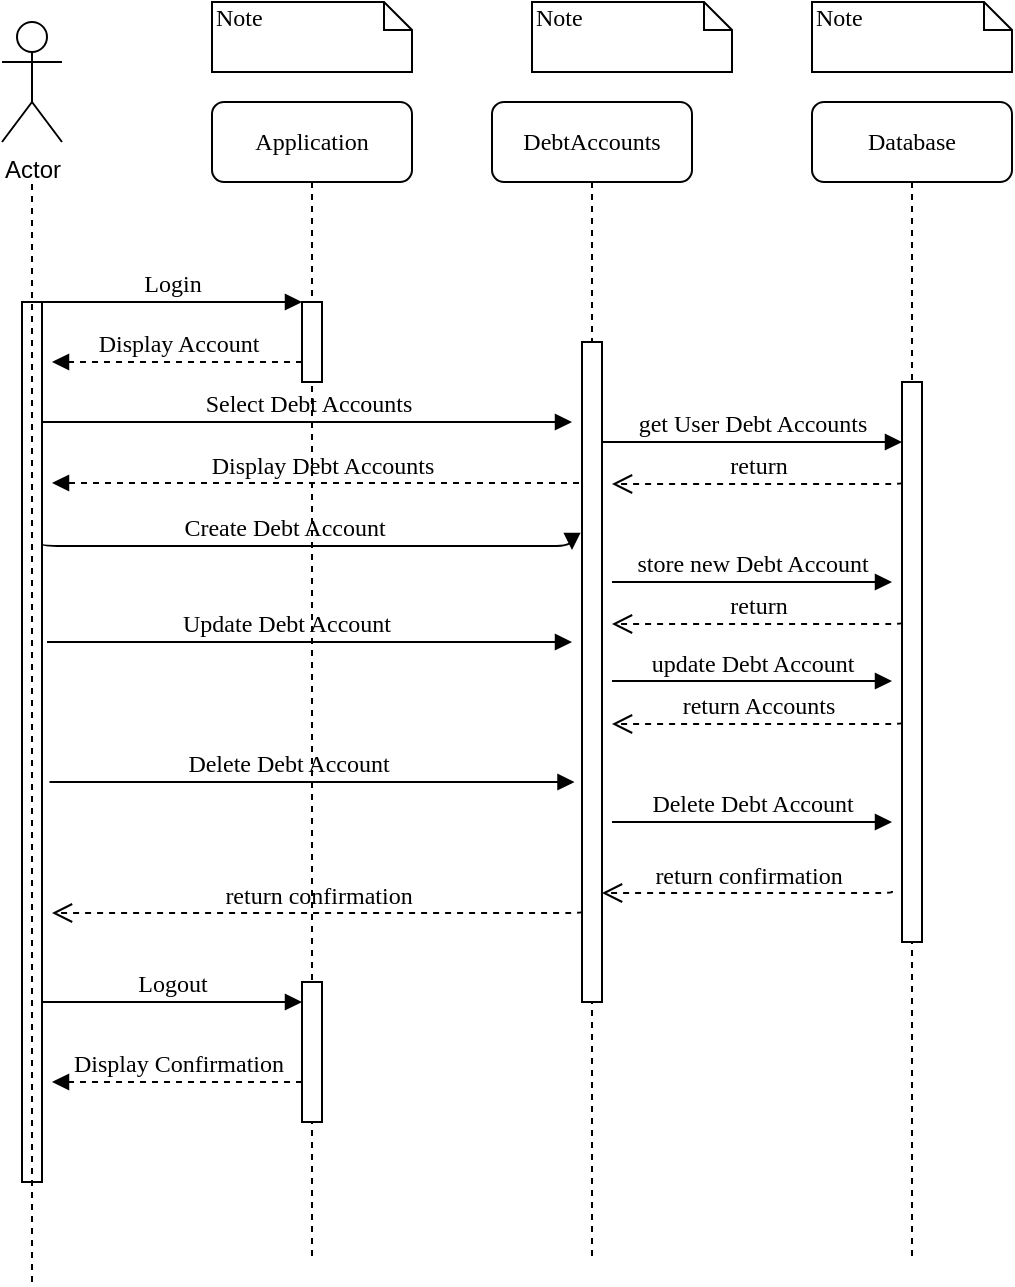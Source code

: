 <mxfile version="15.2.5" type="github">
  <diagram name="Page-1" id="13e1069c-82ec-6db2-03f1-153e76fe0fe0">
    <mxGraphModel dx="1422" dy="762" grid="1" gridSize="10" guides="1" tooltips="1" connect="1" arrows="1" fold="1" page="1" pageScale="1" pageWidth="1100" pageHeight="850" background="none" math="0" shadow="0">
      <root>
        <mxCell id="0" />
        <mxCell id="1" parent="0" />
        <mxCell id="7baba1c4bc27f4b0-2" value="Application" style="shape=umlLifeline;perimeter=lifelinePerimeter;whiteSpace=wrap;html=1;container=1;collapsible=0;recursiveResize=0;outlineConnect=0;rounded=1;shadow=0;comic=0;labelBackgroundColor=none;strokeWidth=1;fontFamily=Verdana;fontSize=12;align=center;" parent="1" vertex="1">
          <mxGeometry x="240" y="80" width="100" height="580" as="geometry" />
        </mxCell>
        <mxCell id="7baba1c4bc27f4b0-10" value="" style="html=1;points=[];perimeter=orthogonalPerimeter;rounded=0;shadow=0;comic=0;labelBackgroundColor=none;strokeWidth=1;fontFamily=Verdana;fontSize=12;align=center;" parent="7baba1c4bc27f4b0-2" vertex="1">
          <mxGeometry x="45" y="100" width="10" height="40" as="geometry" />
        </mxCell>
        <mxCell id="4TVEe99Xzf-qVYbrV3lp-6" value="Display Account" style="html=1;verticalAlign=bottom;endArrow=block;labelBackgroundColor=none;fontFamily=Verdana;fontSize=12;edgeStyle=elbowEdgeStyle;elbow=vertical;dashed=1;" edge="1" parent="7baba1c4bc27f4b0-2">
          <mxGeometry relative="1" as="geometry">
            <mxPoint x="45" y="130" as="sourcePoint" />
            <mxPoint x="-80" y="130" as="targetPoint" />
          </mxGeometry>
        </mxCell>
        <mxCell id="4TVEe99Xzf-qVYbrV3lp-9" value="Display Debt Accounts" style="html=1;verticalAlign=bottom;endArrow=block;labelBackgroundColor=none;fontFamily=Verdana;fontSize=12;edgeStyle=elbowEdgeStyle;elbow=vertical;jumpStyle=line;dashed=1;" edge="1" parent="7baba1c4bc27f4b0-2" source="7baba1c4bc27f4b0-3">
          <mxGeometry relative="1" as="geometry">
            <mxPoint x="205" y="190" as="sourcePoint" />
            <mxPoint x="-80" y="190.5" as="targetPoint" />
          </mxGeometry>
        </mxCell>
        <mxCell id="4TVEe99Xzf-qVYbrV3lp-13" value="Update Debt Account" style="html=1;verticalAlign=bottom;endArrow=block;labelBackgroundColor=none;fontFamily=Verdana;fontSize=12;edgeStyle=elbowEdgeStyle;elbow=vertical;" edge="1" parent="7baba1c4bc27f4b0-2">
          <mxGeometry x="-0.088" relative="1" as="geometry">
            <mxPoint x="-82.5" y="270" as="sourcePoint" />
            <mxPoint x="180" y="270" as="targetPoint" />
            <mxPoint as="offset" />
          </mxGeometry>
        </mxCell>
        <mxCell id="4TVEe99Xzf-qVYbrV3lp-20" value="return confirmation" style="html=1;verticalAlign=bottom;endArrow=open;dashed=1;endSize=8;labelBackgroundColor=none;fontFamily=Verdana;fontSize=12;edgeStyle=elbowEdgeStyle;elbow=vertical;" edge="1" parent="7baba1c4bc27f4b0-2">
          <mxGeometry relative="1" as="geometry">
            <mxPoint x="-80" y="406" as="targetPoint" />
            <Array as="points">
              <mxPoint x="40" y="405.5" />
              <mxPoint x="130" y="404.5" />
              <mxPoint x="160" y="404.5" />
            </Array>
            <mxPoint x="185" y="404.5" as="sourcePoint" />
          </mxGeometry>
        </mxCell>
        <mxCell id="4TVEe99Xzf-qVYbrV3lp-21" value="" style="html=1;points=[];perimeter=orthogonalPerimeter;rounded=0;shadow=0;comic=0;labelBackgroundColor=none;strokeWidth=1;fontFamily=Verdana;fontSize=12;align=center;" vertex="1" parent="7baba1c4bc27f4b0-2">
          <mxGeometry x="45" y="440" width="10" height="70" as="geometry" />
        </mxCell>
        <mxCell id="4TVEe99Xzf-qVYbrV3lp-22" value="Logout" style="html=1;verticalAlign=bottom;endArrow=block;entryX=0;entryY=0;labelBackgroundColor=none;fontFamily=Verdana;fontSize=12;edgeStyle=elbowEdgeStyle;elbow=vertical;" edge="1" parent="7baba1c4bc27f4b0-2">
          <mxGeometry relative="1" as="geometry">
            <mxPoint x="-85" y="450" as="sourcePoint" />
            <mxPoint x="45" y="450" as="targetPoint" />
          </mxGeometry>
        </mxCell>
        <mxCell id="4TVEe99Xzf-qVYbrV3lp-23" value="Display Confirmation" style="html=1;verticalAlign=bottom;endArrow=block;labelBackgroundColor=none;fontFamily=Verdana;fontSize=12;edgeStyle=elbowEdgeStyle;elbow=vertical;dashed=1;" edge="1" parent="7baba1c4bc27f4b0-2">
          <mxGeometry relative="1" as="geometry">
            <mxPoint x="45" y="490" as="sourcePoint" />
            <mxPoint x="-80" y="490" as="targetPoint" />
          </mxGeometry>
        </mxCell>
        <mxCell id="7baba1c4bc27f4b0-3" value="DebtAccounts" style="shape=umlLifeline;perimeter=lifelinePerimeter;whiteSpace=wrap;html=1;container=1;collapsible=0;recursiveResize=0;outlineConnect=0;rounded=1;shadow=0;comic=0;labelBackgroundColor=none;strokeWidth=1;fontFamily=Verdana;fontSize=12;align=center;" parent="1" vertex="1">
          <mxGeometry x="380" y="80" width="100" height="580" as="geometry" />
        </mxCell>
        <mxCell id="7baba1c4bc27f4b0-13" value="" style="html=1;points=[];perimeter=orthogonalPerimeter;rounded=0;shadow=0;comic=0;labelBackgroundColor=none;strokeWidth=1;fontFamily=Verdana;fontSize=12;align=center;" parent="7baba1c4bc27f4b0-3" vertex="1">
          <mxGeometry x="45" y="120" width="10" height="330" as="geometry" />
        </mxCell>
        <mxCell id="4TVEe99Xzf-qVYbrV3lp-12" value="store new Debt Account" style="html=1;verticalAlign=bottom;endArrow=block;labelBackgroundColor=none;fontFamily=Verdana;fontSize=12;edgeStyle=elbowEdgeStyle;elbow=vertical;" edge="1" parent="7baba1c4bc27f4b0-3">
          <mxGeometry relative="1" as="geometry">
            <mxPoint x="60" y="240" as="sourcePoint" />
            <Array as="points">
              <mxPoint x="175" y="240" />
              <mxPoint x="85" y="210" />
            </Array>
            <mxPoint x="200" y="240" as="targetPoint" />
          </mxGeometry>
        </mxCell>
        <mxCell id="4TVEe99Xzf-qVYbrV3lp-18" value="Delete Debt Account" style="html=1;verticalAlign=bottom;endArrow=block;labelBackgroundColor=none;fontFamily=Verdana;fontSize=12;edgeStyle=elbowEdgeStyle;elbow=vertical;" edge="1" parent="7baba1c4bc27f4b0-3">
          <mxGeometry relative="1" as="geometry">
            <mxPoint x="60" y="360" as="sourcePoint" />
            <Array as="points">
              <mxPoint x="175" y="360" />
              <mxPoint x="85" y="330" />
            </Array>
            <mxPoint x="200" y="360" as="targetPoint" />
          </mxGeometry>
        </mxCell>
        <mxCell id="7baba1c4bc27f4b0-4" value="Database" style="shape=umlLifeline;perimeter=lifelinePerimeter;whiteSpace=wrap;html=1;container=1;collapsible=0;recursiveResize=0;outlineConnect=0;rounded=1;shadow=0;comic=0;labelBackgroundColor=none;strokeWidth=1;fontFamily=Verdana;fontSize=12;align=center;" parent="1" vertex="1">
          <mxGeometry x="540" y="80" width="100" height="580" as="geometry" />
        </mxCell>
        <mxCell id="4TVEe99Xzf-qVYbrV3lp-11" value="return" style="html=1;verticalAlign=bottom;endArrow=open;dashed=1;endSize=8;labelBackgroundColor=none;fontFamily=Verdana;fontSize=12;edgeStyle=elbowEdgeStyle;elbow=vertical;" edge="1" parent="7baba1c4bc27f4b0-4">
          <mxGeometry relative="1" as="geometry">
            <mxPoint x="-100" y="191" as="targetPoint" />
            <Array as="points">
              <mxPoint x="-100" y="191" />
              <mxPoint x="-10" y="190" />
              <mxPoint x="20" y="190" />
            </Array>
            <mxPoint x="45" y="190" as="sourcePoint" />
          </mxGeometry>
        </mxCell>
        <mxCell id="4TVEe99Xzf-qVYbrV3lp-19" value="return confirmation" style="html=1;verticalAlign=bottom;endArrow=open;dashed=1;endSize=8;labelBackgroundColor=none;fontFamily=Verdana;fontSize=12;edgeStyle=elbowEdgeStyle;elbow=vertical;" edge="1" parent="7baba1c4bc27f4b0-4">
          <mxGeometry relative="1" as="geometry">
            <mxPoint x="-105" y="395.5" as="targetPoint" />
            <Array as="points">
              <mxPoint x="-105" y="395.5" />
              <mxPoint x="-15" y="394.5" />
              <mxPoint x="15" y="394.5" />
            </Array>
            <mxPoint x="40" y="394.5" as="sourcePoint" />
          </mxGeometry>
        </mxCell>
        <mxCell id="7baba1c4bc27f4b0-16" value="" style="html=1;points=[];perimeter=orthogonalPerimeter;rounded=0;shadow=0;comic=0;labelBackgroundColor=none;strokeWidth=1;fontFamily=Verdana;fontSize=12;align=center;" parent="1" vertex="1">
          <mxGeometry x="585" y="220" width="10" height="280" as="geometry" />
        </mxCell>
        <mxCell id="7baba1c4bc27f4b0-17" value="get User Debt Accounts" style="html=1;verticalAlign=bottom;endArrow=block;labelBackgroundColor=none;fontFamily=Verdana;fontSize=12;edgeStyle=elbowEdgeStyle;elbow=vertical;" parent="1" source="7baba1c4bc27f4b0-13" target="7baba1c4bc27f4b0-16" edge="1">
          <mxGeometry relative="1" as="geometry">
            <mxPoint x="510" y="220" as="sourcePoint" />
            <Array as="points">
              <mxPoint x="550" y="250" />
              <mxPoint x="460" y="220" />
            </Array>
          </mxGeometry>
        </mxCell>
        <mxCell id="7baba1c4bc27f4b0-11" value="Login" style="html=1;verticalAlign=bottom;endArrow=block;entryX=0;entryY=0;labelBackgroundColor=none;fontFamily=Verdana;fontSize=12;edgeStyle=elbowEdgeStyle;elbow=vertical;" parent="1" source="7baba1c4bc27f4b0-9" target="7baba1c4bc27f4b0-10" edge="1">
          <mxGeometry relative="1" as="geometry">
            <mxPoint x="220" y="190" as="sourcePoint" />
          </mxGeometry>
        </mxCell>
        <mxCell id="7baba1c4bc27f4b0-41" value="Note" style="shape=note;whiteSpace=wrap;html=1;size=14;verticalAlign=top;align=left;spacingTop=-6;rounded=0;shadow=0;comic=0;labelBackgroundColor=none;strokeWidth=1;fontFamily=Verdana;fontSize=12" parent="1" vertex="1">
          <mxGeometry x="240" y="30" width="100" height="35" as="geometry" />
        </mxCell>
        <mxCell id="7baba1c4bc27f4b0-42" value="Note" style="shape=note;whiteSpace=wrap;html=1;size=14;verticalAlign=top;align=left;spacingTop=-6;rounded=0;shadow=0;comic=0;labelBackgroundColor=none;strokeWidth=1;fontFamily=Verdana;fontSize=12" parent="1" vertex="1">
          <mxGeometry x="400" y="30" width="100" height="35" as="geometry" />
        </mxCell>
        <mxCell id="7baba1c4bc27f4b0-43" value="Note" style="shape=note;whiteSpace=wrap;html=1;size=14;verticalAlign=top;align=left;spacingTop=-6;rounded=0;shadow=0;comic=0;labelBackgroundColor=none;strokeWidth=1;fontFamily=Verdana;fontSize=12" parent="1" vertex="1">
          <mxGeometry x="540" y="30" width="100" height="35" as="geometry" />
        </mxCell>
        <mxCell id="7baba1c4bc27f4b0-9" value="" style="html=1;points=[];perimeter=orthogonalPerimeter;rounded=0;shadow=0;comic=0;labelBackgroundColor=none;strokeWidth=1;fontFamily=Verdana;fontSize=12;align=center;" parent="1" vertex="1">
          <mxGeometry x="145" y="180" width="10" height="440" as="geometry" />
        </mxCell>
        <mxCell id="4TVEe99Xzf-qVYbrV3lp-2" value="" style="endArrow=none;dashed=1;html=1;" edge="1" parent="1">
          <mxGeometry width="50" height="50" relative="1" as="geometry">
            <mxPoint x="150" y="670" as="sourcePoint" />
            <mxPoint x="150" y="120" as="targetPoint" />
          </mxGeometry>
        </mxCell>
        <mxCell id="4TVEe99Xzf-qVYbrV3lp-3" value="Actor" style="shape=umlActor;verticalLabelPosition=bottom;verticalAlign=top;html=1;outlineConnect=0;" vertex="1" parent="1">
          <mxGeometry x="135" y="40" width="30" height="60" as="geometry" />
        </mxCell>
        <mxCell id="4TVEe99Xzf-qVYbrV3lp-7" value="Select Debt Accounts" style="html=1;verticalAlign=bottom;endArrow=block;labelBackgroundColor=none;fontFamily=Verdana;fontSize=12;edgeStyle=elbowEdgeStyle;elbow=vertical;" edge="1" parent="1">
          <mxGeometry relative="1" as="geometry">
            <mxPoint x="155" y="240" as="sourcePoint" />
            <mxPoint x="420" y="240" as="targetPoint" />
            <Array as="points">
              <mxPoint x="390" y="240" />
            </Array>
          </mxGeometry>
        </mxCell>
        <mxCell id="4TVEe99Xzf-qVYbrV3lp-10" value="Create Debt Account" style="html=1;verticalAlign=bottom;endArrow=block;labelBackgroundColor=none;fontFamily=Verdana;fontSize=12;edgeStyle=elbowEdgeStyle;elbow=vertical;" edge="1" parent="1">
          <mxGeometry x="-0.088" relative="1" as="geometry">
            <mxPoint x="155" y="300" as="sourcePoint" />
            <mxPoint x="420" y="304" as="targetPoint" />
            <mxPoint as="offset" />
          </mxGeometry>
        </mxCell>
        <mxCell id="4TVEe99Xzf-qVYbrV3lp-14" value="update Debt Account" style="html=1;verticalAlign=bottom;endArrow=block;labelBackgroundColor=none;fontFamily=Verdana;fontSize=12;edgeStyle=elbowEdgeStyle;elbow=vertical;" edge="1" parent="1">
          <mxGeometry relative="1" as="geometry">
            <mxPoint x="440" y="369.5" as="sourcePoint" />
            <Array as="points">
              <mxPoint x="555" y="369.5" />
              <mxPoint x="465" y="339.5" />
            </Array>
            <mxPoint x="580" y="369.5" as="targetPoint" />
          </mxGeometry>
        </mxCell>
        <mxCell id="4TVEe99Xzf-qVYbrV3lp-15" value="return Accounts" style="html=1;verticalAlign=bottom;endArrow=open;dashed=1;endSize=8;labelBackgroundColor=none;fontFamily=Verdana;fontSize=12;edgeStyle=elbowEdgeStyle;elbow=vertical;" edge="1" parent="1">
          <mxGeometry relative="1" as="geometry">
            <mxPoint x="440" y="391" as="targetPoint" />
            <Array as="points">
              <mxPoint x="440" y="391" />
              <mxPoint x="530" y="390" />
              <mxPoint x="560" y="390" />
            </Array>
            <mxPoint x="585" y="390" as="sourcePoint" />
          </mxGeometry>
        </mxCell>
        <mxCell id="4TVEe99Xzf-qVYbrV3lp-16" value="return" style="html=1;verticalAlign=bottom;endArrow=open;dashed=1;endSize=8;labelBackgroundColor=none;fontFamily=Verdana;fontSize=12;edgeStyle=elbowEdgeStyle;elbow=vertical;" edge="1" parent="1">
          <mxGeometry relative="1" as="geometry">
            <mxPoint x="440" y="341" as="targetPoint" />
            <Array as="points">
              <mxPoint x="440" y="341" />
              <mxPoint x="530" y="340" />
              <mxPoint x="560" y="340" />
            </Array>
            <mxPoint x="585" y="340" as="sourcePoint" />
          </mxGeometry>
        </mxCell>
        <mxCell id="4TVEe99Xzf-qVYbrV3lp-17" value="Delete Debt Account" style="html=1;verticalAlign=bottom;endArrow=block;labelBackgroundColor=none;fontFamily=Verdana;fontSize=12;edgeStyle=elbowEdgeStyle;elbow=vertical;" edge="1" parent="1">
          <mxGeometry x="-0.088" relative="1" as="geometry">
            <mxPoint x="158.75" y="420" as="sourcePoint" />
            <mxPoint x="421.25" y="420" as="targetPoint" />
            <mxPoint as="offset" />
          </mxGeometry>
        </mxCell>
      </root>
    </mxGraphModel>
  </diagram>
</mxfile>
